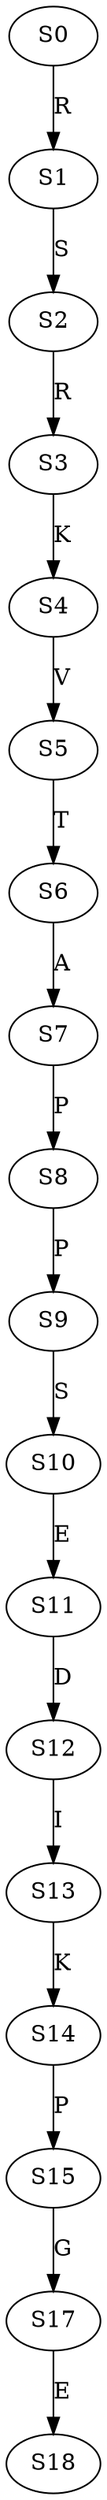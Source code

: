 strict digraph  {
	S0 -> S1 [ label = R ];
	S1 -> S2 [ label = S ];
	S2 -> S3 [ label = R ];
	S3 -> S4 [ label = K ];
	S4 -> S5 [ label = V ];
	S5 -> S6 [ label = T ];
	S6 -> S7 [ label = A ];
	S7 -> S8 [ label = P ];
	S8 -> S9 [ label = P ];
	S9 -> S10 [ label = S ];
	S10 -> S11 [ label = E ];
	S11 -> S12 [ label = D ];
	S12 -> S13 [ label = I ];
	S13 -> S14 [ label = K ];
	S14 -> S15 [ label = P ];
	S15 -> S17 [ label = G ];
	S17 -> S18 [ label = E ];
}
